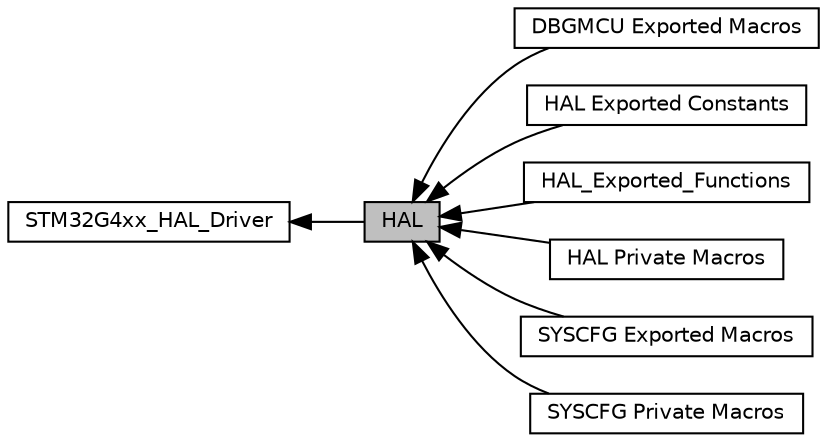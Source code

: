 digraph "HAL"
{
  edge [fontname="Helvetica",fontsize="10",labelfontname="Helvetica",labelfontsize="10"];
  node [fontname="Helvetica",fontsize="10",shape=box];
  rankdir=LR;
  Node4 [label="DBGMCU Exported Macros",height=0.2,width=0.4,color="black", fillcolor="white", style="filled",URL="$group__DBGMCU__Exported__Macros.html",tooltip=" "];
  Node1 [label="HAL",height=0.2,width=0.4,color="black", fillcolor="grey75", style="filled", fontcolor="black",tooltip="HAL module driver."];
  Node3 [label="HAL Exported Constants",height=0.2,width=0.4,color="black", fillcolor="white", style="filled",URL="$group__HAL__Exported__Constants.html",tooltip=" "];
  Node8 [label="HAL_Exported_Functions",height=0.2,width=0.4,color="black", fillcolor="white", style="filled",URL="$group__HAL__Exported__Functions.html",tooltip=" "];
  Node7 [label="HAL Private Macros",height=0.2,width=0.4,color="black", fillcolor="white", style="filled",URL="$group__HAL__Private__Macros.html",tooltip=" "];
  Node2 [label="STM32G4xx_HAL_Driver",height=0.2,width=0.4,color="black", fillcolor="white", style="filled",URL="$group__STM32G4xx__HAL__Driver.html",tooltip=" "];
  Node5 [label="SYSCFG Exported Macros",height=0.2,width=0.4,color="black", fillcolor="white", style="filled",URL="$group__SYSCFG__Exported__Macros.html",tooltip=" "];
  Node6 [label="SYSCFG Private Macros",height=0.2,width=0.4,color="black", fillcolor="white", style="filled",URL="$group__SYSCFG__Private__Macros.html",tooltip=" "];
  Node2->Node1 [shape=plaintext, dir="back", style="solid"];
  Node1->Node3 [shape=plaintext, dir="back", style="solid"];
  Node1->Node4 [shape=plaintext, dir="back", style="solid"];
  Node1->Node5 [shape=plaintext, dir="back", style="solid"];
  Node1->Node6 [shape=plaintext, dir="back", style="solid"];
  Node1->Node7 [shape=plaintext, dir="back", style="solid"];
  Node1->Node8 [shape=plaintext, dir="back", style="solid"];
}
